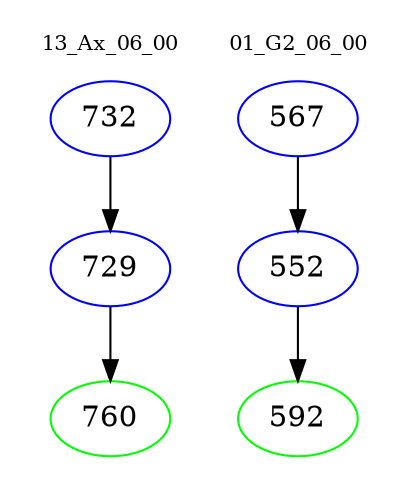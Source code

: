 digraph{
subgraph cluster_0 {
color = white
label = "13_Ax_06_00";
fontsize=10;
T0_732 [label="732", color="blue"]
T0_732 -> T0_729 [color="black"]
T0_729 [label="729", color="blue"]
T0_729 -> T0_760 [color="black"]
T0_760 [label="760", color="green"]
}
subgraph cluster_1 {
color = white
label = "01_G2_06_00";
fontsize=10;
T1_567 [label="567", color="blue"]
T1_567 -> T1_552 [color="black"]
T1_552 [label="552", color="blue"]
T1_552 -> T1_592 [color="black"]
T1_592 [label="592", color="green"]
}
}
